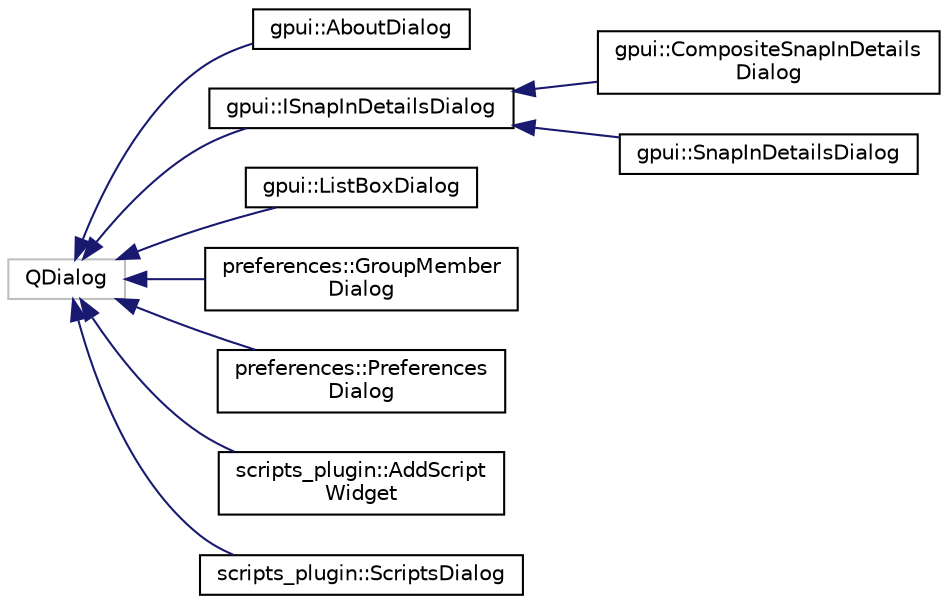 digraph "Graphical Class Hierarchy"
{
 // LATEX_PDF_SIZE
  edge [fontname="Helvetica",fontsize="10",labelfontname="Helvetica",labelfontsize="10"];
  node [fontname="Helvetica",fontsize="10",shape=record];
  rankdir="LR";
  Node266 [label="QDialog",height=0.2,width=0.4,color="grey75", fillcolor="white", style="filled",tooltip=" "];
  Node266 -> Node0 [dir="back",color="midnightblue",fontsize="10",style="solid",fontname="Helvetica"];
  Node0 [label="gpui::AboutDialog",height=0.2,width=0.4,color="black", fillcolor="white", style="filled",URL="$classgpui_1_1_about_dialog.html",tooltip=" "];
  Node266 -> Node268 [dir="back",color="midnightblue",fontsize="10",style="solid",fontname="Helvetica"];
  Node268 [label="gpui::ISnapInDetailsDialog",height=0.2,width=0.4,color="black", fillcolor="white", style="filled",URL="$classgpui_1_1_i_snap_in_details_dialog.html",tooltip="Common interface for a details dialog."];
  Node268 -> Node269 [dir="back",color="midnightblue",fontsize="10",style="solid",fontname="Helvetica"];
  Node269 [label="gpui::CompositeSnapInDetails\lDialog",height=0.2,width=0.4,color="black", fillcolor="white", style="filled",URL="$classgpui_1_1_composite_snap_in_details_dialog.html",tooltip="Shows properties and dependencies of composite snap-in."];
  Node268 -> Node270 [dir="back",color="midnightblue",fontsize="10",style="solid",fontname="Helvetica"];
  Node270 [label="gpui::SnapInDetailsDialog",height=0.2,width=0.4,color="black", fillcolor="white", style="filled",URL="$classgpui_1_1_snap_in_details_dialog.html",tooltip="class SnapInDetailsDialog Shows properties of a snap-in. Provides information on snap-in name,..."];
  Node266 -> Node271 [dir="back",color="midnightblue",fontsize="10",style="solid",fontname="Helvetica"];
  Node271 [label="gpui::ListBoxDialog",height=0.2,width=0.4,color="black", fillcolor="white", style="filled",URL="$classgpui_1_1_list_box_dialog.html",tooltip=" "];
  Node266 -> Node272 [dir="back",color="midnightblue",fontsize="10",style="solid",fontname="Helvetica"];
  Node272 [label="preferences::GroupMember\lDialog",height=0.2,width=0.4,color="black", fillcolor="white", style="filled",URL="$classpreferences_1_1_group_member_dialog.html",tooltip=" "];
  Node266 -> Node273 [dir="back",color="midnightblue",fontsize="10",style="solid",fontname="Helvetica"];
  Node273 [label="preferences::Preferences\lDialog",height=0.2,width=0.4,color="black", fillcolor="white", style="filled",URL="$classpreferences_1_1_preferences_dialog.html",tooltip=" "];
  Node266 -> Node274 [dir="back",color="midnightblue",fontsize="10",style="solid",fontname="Helvetica"];
  Node274 [label="scripts_plugin::AddScript\lWidget",height=0.2,width=0.4,color="black", fillcolor="white", style="filled",URL="$classscripts__plugin_1_1_add_script_widget.html",tooltip=" "];
  Node266 -> Node275 [dir="back",color="midnightblue",fontsize="10",style="solid",fontname="Helvetica"];
  Node275 [label="scripts_plugin::ScriptsDialog",height=0.2,width=0.4,color="black", fillcolor="white", style="filled",URL="$classscripts__plugin_1_1_scripts_dialog.html",tooltip=" "];
}
